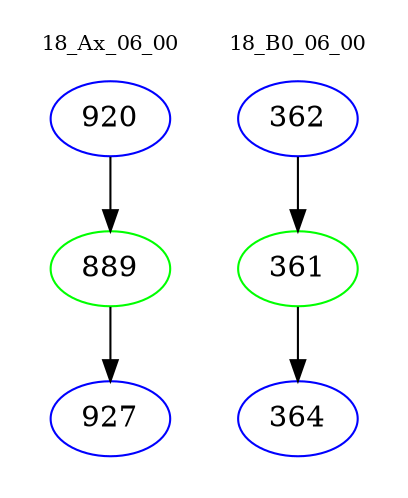 digraph{
subgraph cluster_0 {
color = white
label = "18_Ax_06_00";
fontsize=10;
T0_920 [label="920", color="blue"]
T0_920 -> T0_889 [color="black"]
T0_889 [label="889", color="green"]
T0_889 -> T0_927 [color="black"]
T0_927 [label="927", color="blue"]
}
subgraph cluster_1 {
color = white
label = "18_B0_06_00";
fontsize=10;
T1_362 [label="362", color="blue"]
T1_362 -> T1_361 [color="black"]
T1_361 [label="361", color="green"]
T1_361 -> T1_364 [color="black"]
T1_364 [label="364", color="blue"]
}
}
